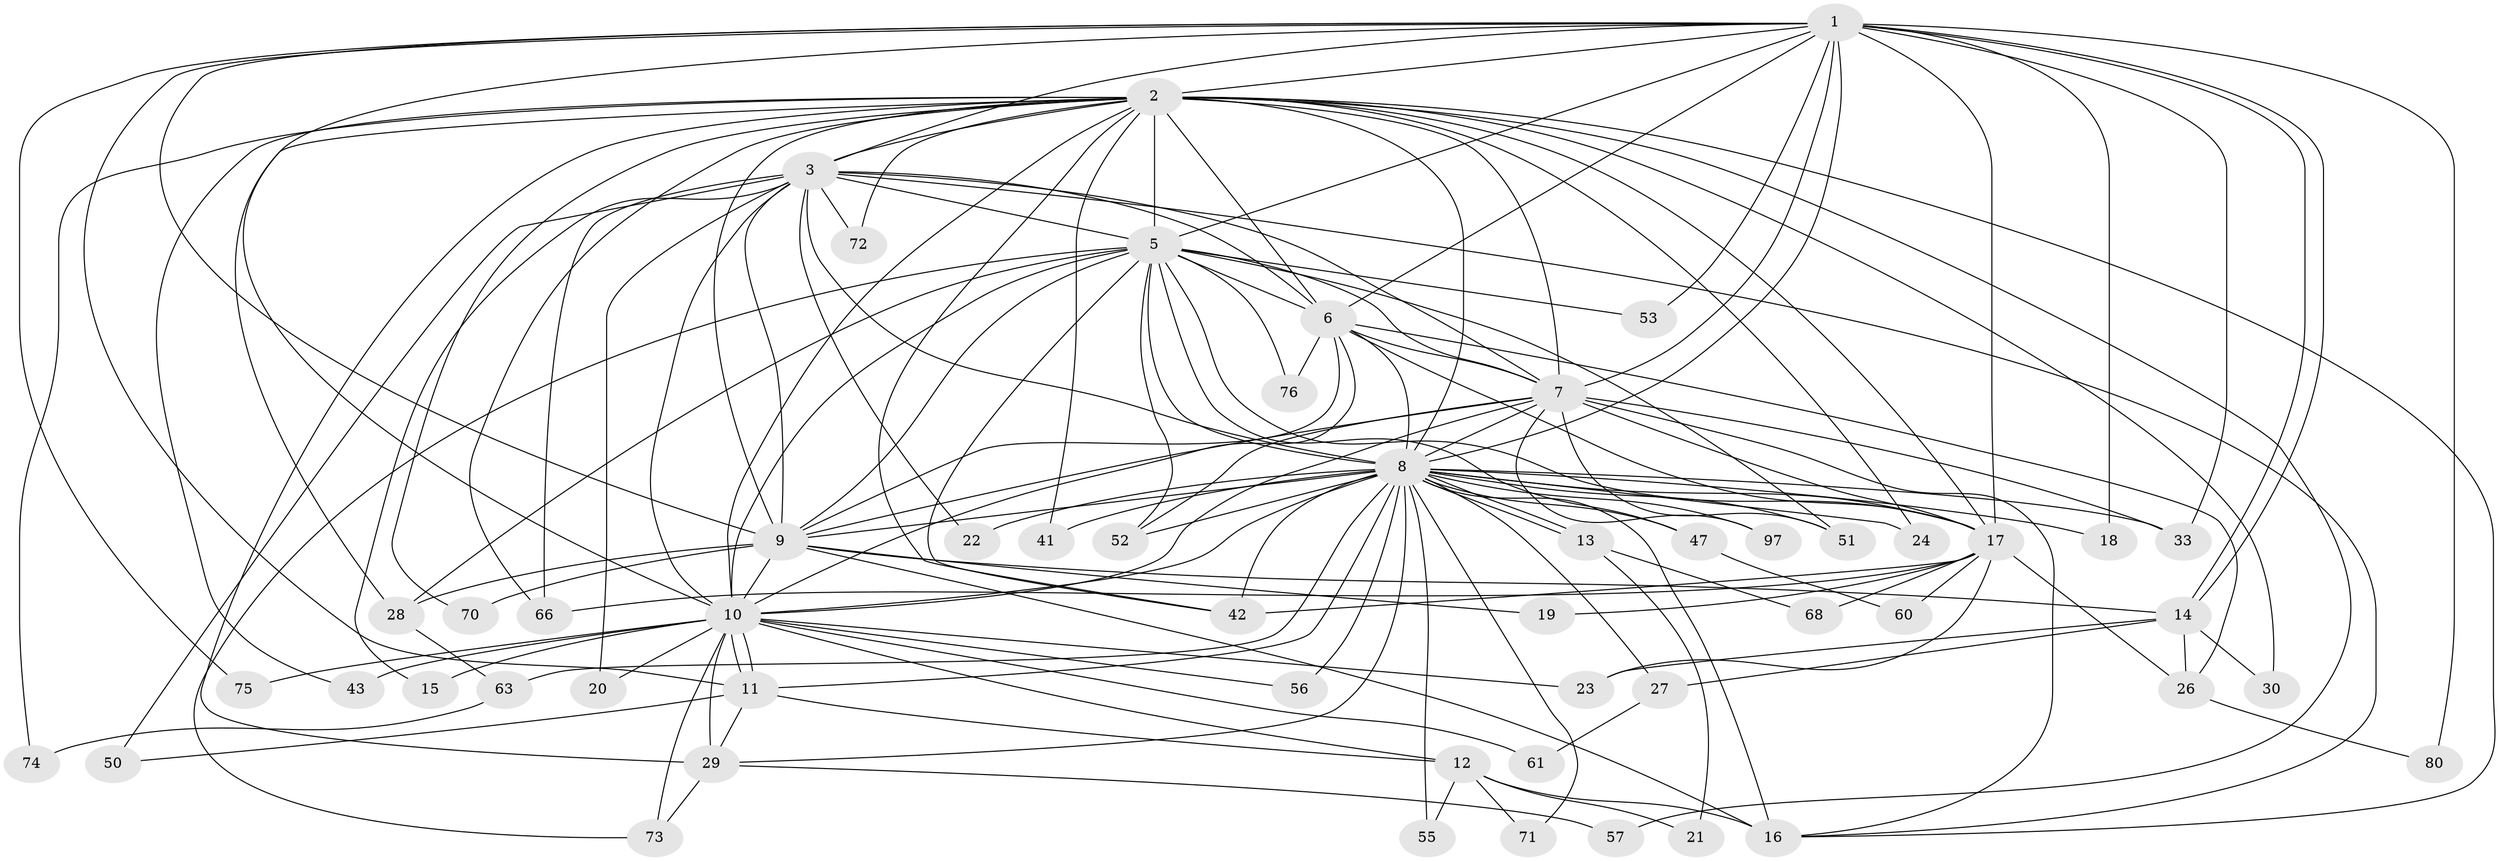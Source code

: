 // original degree distribution, {24: 0.018518518518518517, 17: 0.009259259259259259, 16: 0.018518518518518517, 21: 0.009259259259259259, 15: 0.009259259259259259, 18: 0.009259259259259259, 34: 0.009259259259259259, 28: 0.009259259259259259, 7: 0.027777777777777776, 6: 0.018518518518518517, 4: 0.046296296296296294, 2: 0.5833333333333334, 5: 0.027777777777777776, 12: 0.009259259259259259, 3: 0.19444444444444445}
// Generated by graph-tools (version 1.1) at 2025/13/03/09/25 04:13:43]
// undirected, 54 vertices, 149 edges
graph export_dot {
graph [start="1"]
  node [color=gray90,style=filled];
  1;
  2 [super="+4+87+37"];
  3;
  5 [super="+65"];
  6 [super="+32"];
  7;
  8 [super="+64+39+34"];
  9;
  10 [super="+49+54+100+44+58+78+59"];
  11 [super="+46+95"];
  12;
  13;
  14 [super="+88+92"];
  15;
  16 [super="+91+48+36"];
  17 [super="+101+107+82+38+35"];
  18 [super="+25"];
  19;
  20;
  21;
  22;
  23;
  24;
  26;
  27 [super="+84"];
  28 [super="+31"];
  29 [super="+105"];
  30;
  33 [super="+98"];
  41;
  42 [super="+69"];
  43 [super="+99"];
  47;
  50;
  51 [super="+94"];
  52 [super="+85"];
  53;
  55;
  56;
  57;
  60;
  61;
  63;
  66 [super="+104"];
  68;
  70;
  71;
  72;
  73 [super="+89"];
  74;
  75;
  76;
  80;
  97;
  1 -- 2 [weight=2];
  1 -- 3;
  1 -- 5;
  1 -- 6;
  1 -- 7;
  1 -- 8 [weight=3];
  1 -- 9;
  1 -- 10 [weight=3];
  1 -- 14;
  1 -- 14;
  1 -- 17 [weight=2];
  1 -- 18 [weight=2];
  1 -- 53;
  1 -- 75;
  1 -- 80;
  1 -- 33;
  1 -- 11;
  2 -- 3 [weight=2];
  2 -- 5 [weight=3];
  2 -- 6 [weight=2];
  2 -- 7 [weight=4];
  2 -- 8 [weight=3];
  2 -- 9 [weight=2];
  2 -- 10 [weight=3];
  2 -- 28 [weight=2];
  2 -- 57;
  2 -- 70;
  2 -- 72;
  2 -- 16;
  2 -- 74;
  2 -- 24;
  2 -- 29 [weight=2];
  2 -- 30;
  2 -- 41;
  2 -- 43;
  2 -- 17;
  2 -- 66;
  2 -- 42;
  3 -- 5;
  3 -- 6;
  3 -- 7;
  3 -- 8;
  3 -- 9;
  3 -- 10;
  3 -- 15;
  3 -- 16;
  3 -- 20;
  3 -- 22;
  3 -- 50;
  3 -- 66;
  3 -- 72;
  5 -- 6 [weight=2];
  5 -- 7;
  5 -- 8 [weight=3];
  5 -- 9;
  5 -- 10 [weight=3];
  5 -- 28;
  5 -- 42;
  5 -- 47;
  5 -- 51;
  5 -- 52;
  5 -- 53;
  5 -- 73;
  5 -- 76;
  5 -- 17;
  6 -- 7;
  6 -- 8;
  6 -- 9;
  6 -- 10 [weight=2];
  6 -- 26;
  6 -- 76;
  6 -- 17;
  7 -- 8;
  7 -- 9;
  7 -- 10;
  7 -- 16;
  7 -- 33;
  7 -- 51;
  7 -- 97;
  7 -- 52;
  7 -- 17 [weight=2];
  8 -- 9;
  8 -- 10 [weight=4];
  8 -- 13;
  8 -- 13;
  8 -- 17;
  8 -- 18;
  8 -- 22;
  8 -- 24;
  8 -- 27 [weight=2];
  8 -- 29;
  8 -- 33;
  8 -- 41 [weight=2];
  8 -- 47;
  8 -- 52;
  8 -- 55;
  8 -- 71;
  8 -- 97;
  8 -- 51;
  8 -- 16;
  8 -- 42;
  8 -- 56;
  8 -- 63;
  8 -- 11;
  9 -- 10 [weight=3];
  9 -- 19;
  9 -- 70;
  9 -- 16;
  9 -- 14;
  9 -- 28;
  10 -- 11 [weight=2];
  10 -- 11;
  10 -- 12;
  10 -- 15;
  10 -- 20;
  10 -- 23;
  10 -- 43 [weight=2];
  10 -- 61;
  10 -- 75;
  10 -- 73;
  10 -- 29;
  10 -- 56;
  11 -- 12;
  11 -- 50;
  11 -- 29;
  12 -- 21;
  12 -- 55;
  12 -- 71;
  12 -- 16;
  13 -- 21;
  13 -- 68;
  14 -- 26;
  14 -- 27;
  14 -- 30;
  14 -- 23;
  17 -- 19;
  17 -- 23;
  17 -- 60;
  17 -- 66;
  17 -- 26;
  17 -- 68;
  17 -- 42;
  26 -- 80;
  27 -- 61;
  28 -- 63;
  29 -- 57;
  29 -- 73;
  47 -- 60;
  63 -- 74;
}
